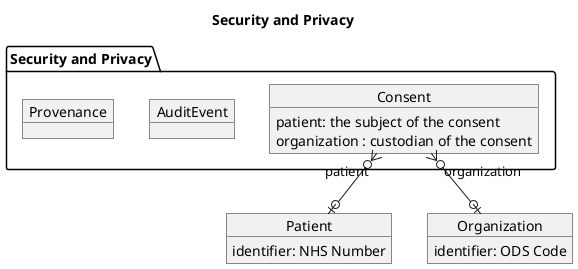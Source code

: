 @startuml


title Security and Privacy

  object Patient {
    identifier: NHS Number
  }

    object Organization {
      identifier: ODS Code
    }

package SecurityAndPrivacy as "Security and Privacy" {

    object Consent {
      patient: the subject of the consent
      organization : custodian of the consent
    }

    object AuditEvent {


    }

    object Provenance {

    }

}


Consent "patient" }o--o|  Patient
Consent "organization" }o--o|  Organization


@enduml
